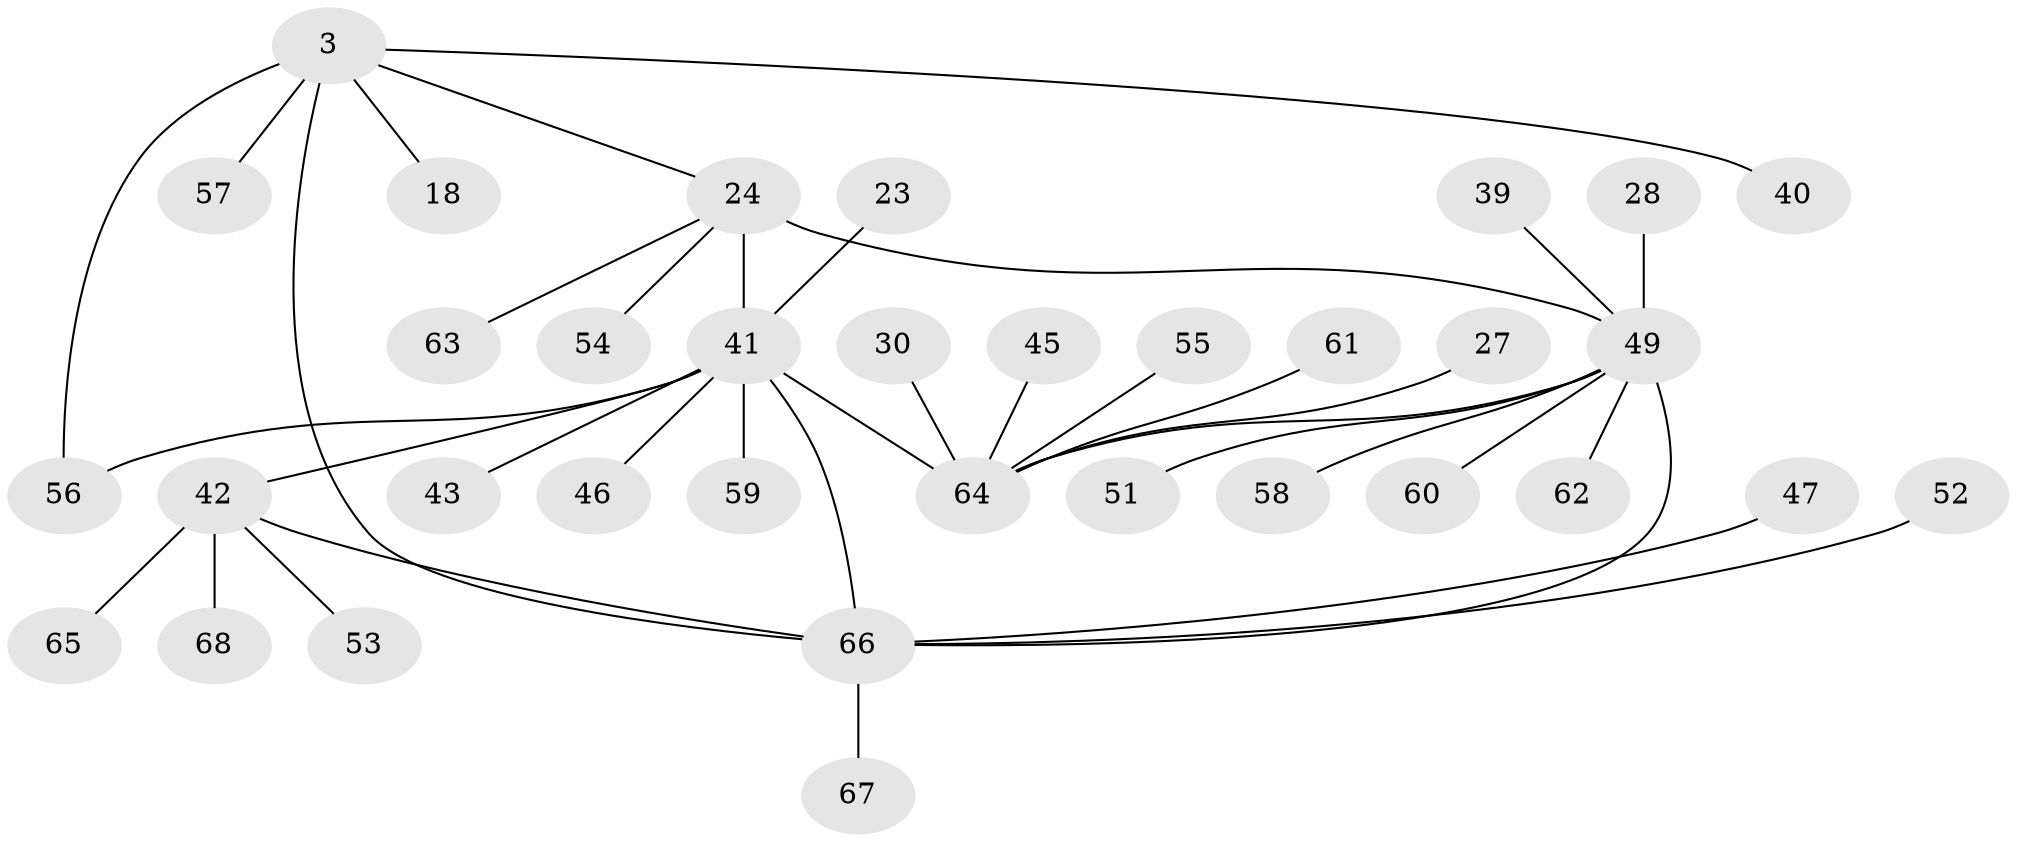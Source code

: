 // original degree distribution, {7: 0.058823529411764705, 4: 0.08823529411764706, 6: 0.04411764705882353, 11: 0.014705882352941176, 3: 0.04411764705882353, 5: 0.014705882352941176, 10: 0.014705882352941176, 8: 0.014705882352941176, 1: 0.5147058823529411, 2: 0.19117647058823528}
// Generated by graph-tools (version 1.1) at 2025/55/03/09/25 04:55:57]
// undirected, 34 vertices, 38 edges
graph export_dot {
graph [start="1"]
  node [color=gray90,style=filled];
  3 [super="+2"];
  18;
  23;
  24 [super="+11"];
  27;
  28;
  30;
  39 [super="+36"];
  40;
  41 [super="+17+6"];
  42 [super="+22+15"];
  43;
  45;
  46;
  47;
  49 [super="+26+38+25"];
  51 [super="+44"];
  52;
  53;
  54;
  55 [super="+21"];
  56 [super="+34+50"];
  57;
  58;
  59 [super="+48"];
  60;
  61;
  62;
  63;
  64 [super="+5"];
  65 [super="+29"];
  66 [super="+32+1+9"];
  67;
  68;
  3 -- 18;
  3 -- 40;
  3 -- 57;
  3 -- 66 [weight=3];
  3 -- 56;
  3 -- 24;
  23 -- 41;
  24 -- 49 [weight=3];
  24 -- 54;
  24 -- 63;
  24 -- 41 [weight=3];
  27 -- 64;
  28 -- 49;
  30 -- 64;
  39 -- 49;
  41 -- 64 [weight=3];
  41 -- 43;
  41 -- 46;
  41 -- 59;
  41 -- 66 [weight=2];
  41 -- 56;
  41 -- 42 [weight=3];
  42 -- 65;
  42 -- 66 [weight=2];
  42 -- 68;
  42 -- 53;
  45 -- 64;
  47 -- 66;
  49 -- 58;
  49 -- 62;
  49 -- 66 [weight=3];
  49 -- 51;
  49 -- 60;
  49 -- 64 [weight=2];
  52 -- 66;
  55 -- 64;
  61 -- 64;
  66 -- 67;
}
